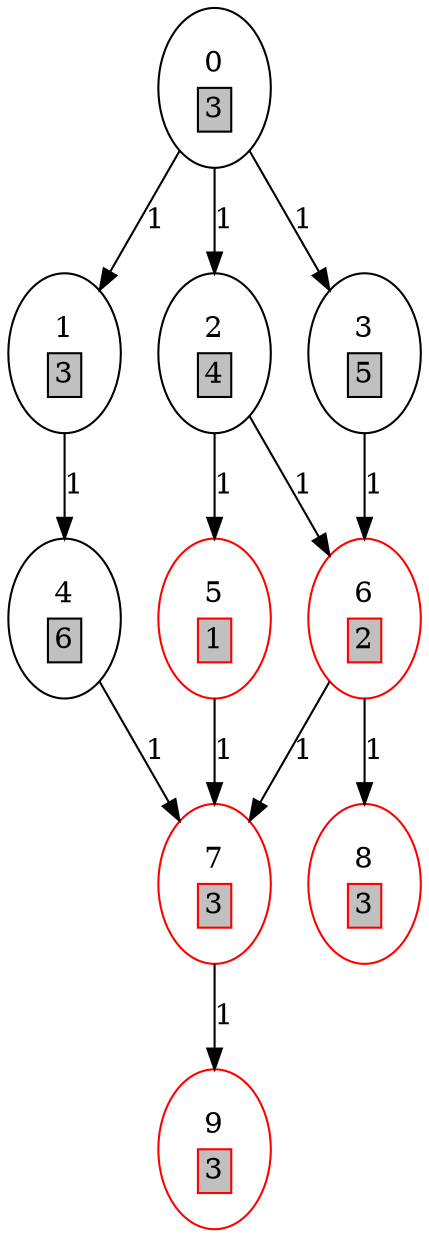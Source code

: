 digraph example {
graph [page="11.7,8.3"];
0 -> 1 [label="1"];
0 -> 2 [label="1"];
0 -> 3 [label="1"];
1 -> 4 [label="1"];
2 -> 5 [label="1"];
2 -> 6 [label="1"];
3 -> 6 [label="1"];
4 -> 7 [label="1"];
5 -> 7 [label="1"];
6 -> 7 [label="1"];
6 -> 8 [label="1"];
7 -> 9 [label="1"];
0 [label=<<TABLE border="0"><TR><TD>0</TD></TR><TR><TD border="1" bgcolor="grey">3</TD></TR></TABLE>>];
1 [label=<<TABLE border="0"><TR><TD>1</TD></TR><TR><TD border="1" bgcolor="grey">3</TD></TR></TABLE>>];
2 [label=<<TABLE border="0"><TR><TD>2</TD></TR><TR><TD border="1" bgcolor="grey">4</TD></TR></TABLE>>];
3 [label=<<TABLE border="0"><TR><TD>3</TD></TR><TR><TD border="1" bgcolor="grey">5</TD></TR></TABLE>>];
4 [label=<<TABLE border="0"><TR><TD>4</TD></TR><TR><TD border="1" bgcolor="grey">6</TD></TR></TABLE>>];
5 [color="red" label=<<TABLE border="0"><TR><TD>5</TD></TR><TR><TD border="1" bgcolor="grey">1</TD></TR></TABLE>>];
6 [color="red" label=<<TABLE border="0"><TR><TD>6</TD></TR><TR><TD border="1" bgcolor="grey">2</TD></TR></TABLE>>];
7 [color="red" label=<<TABLE border="0"><TR><TD>7</TD></TR><TR><TD border="1" bgcolor="grey">3</TD></TR></TABLE>>];
8 [color="red" label=<<TABLE border="0"><TR><TD>8</TD></TR><TR><TD border="1" bgcolor="grey">3</TD></TR></TABLE>>];
9 [color="red" label=<<TABLE border="0"><TR><TD>9</TD></TR><TR><TD border="1" bgcolor="grey">3</TD></TR></TABLE>>];
}
